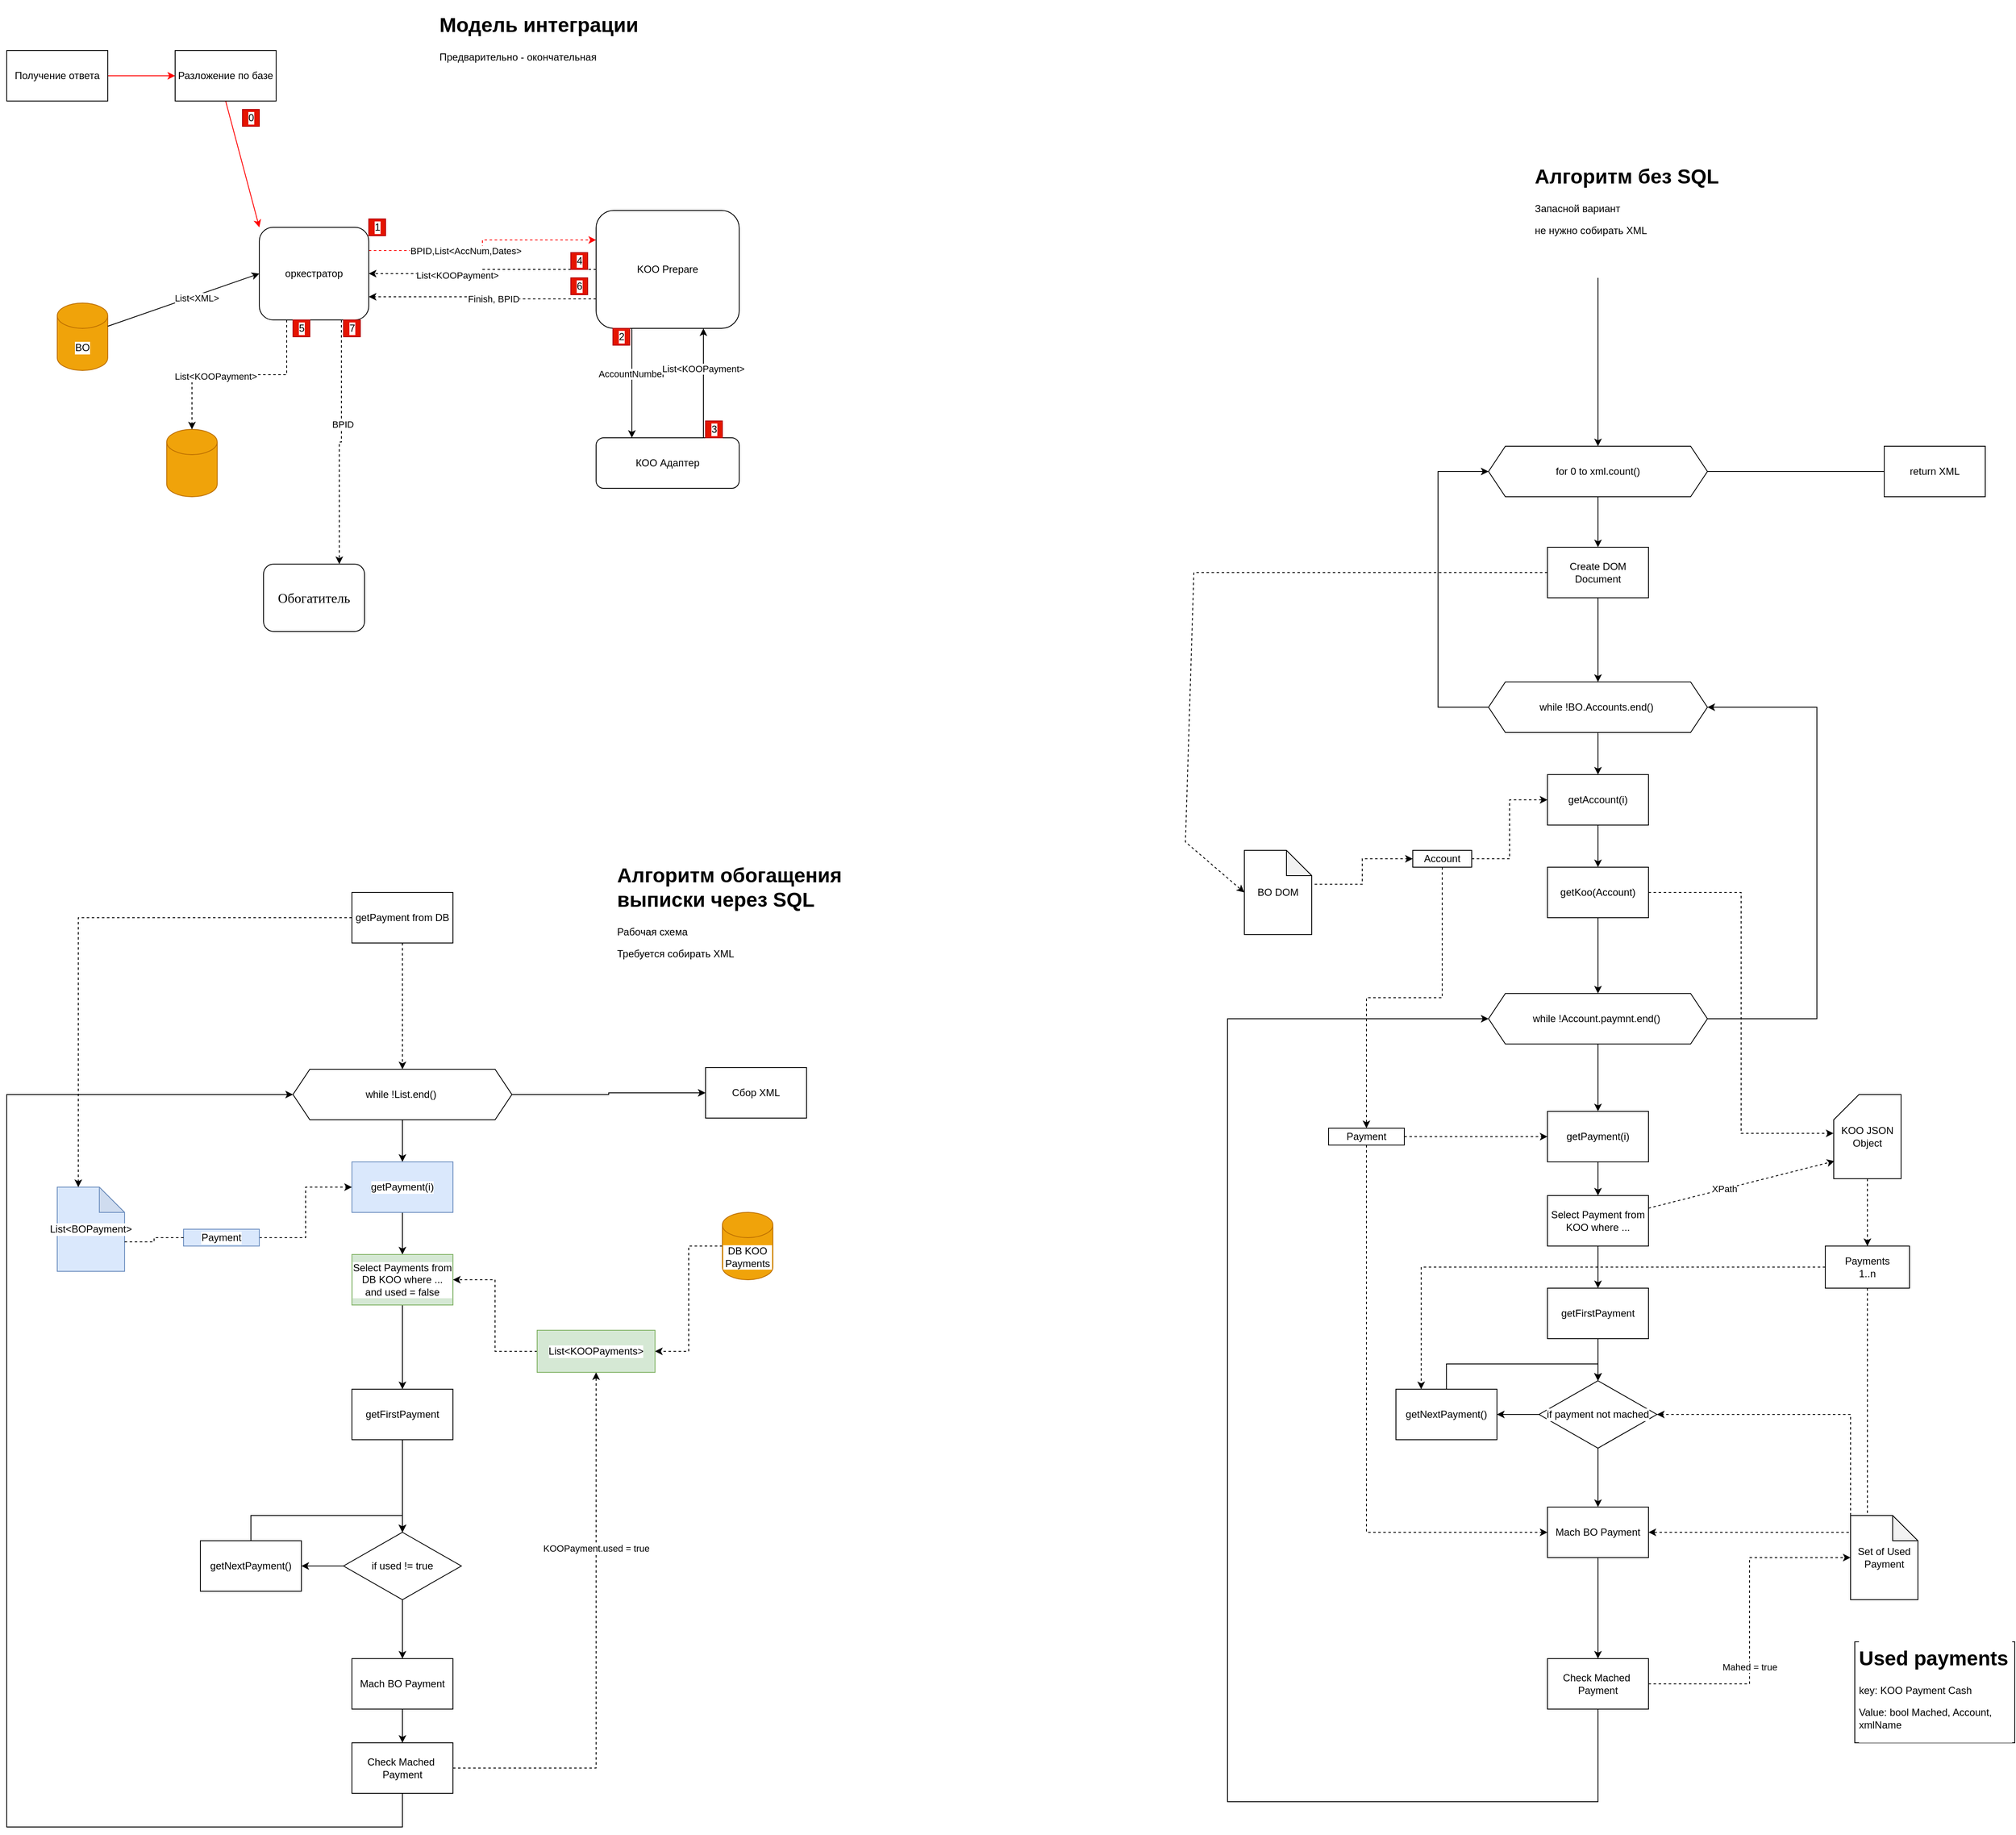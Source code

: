 <mxfile version="15.6.5" type="github">
  <diagram name="Page-1" id="2a216829-ef6e-dabb-86c1-c78162f3ba2b">
    <mxGraphModel dx="3910" dy="2270" grid="1" gridSize="10" guides="1" tooltips="1" connect="1" arrows="1" fold="1" page="1" pageScale="1" pageWidth="2500" pageHeight="2500" background="none" math="0" shadow="0">
      <root>
        <mxCell id="0" />
        <mxCell id="1" parent="0" />
        <mxCell id="DUJSbAO_SeQVWcdD6BOS-155" style="edgeStyle=orthogonalEdgeStyle;rounded=0;orthogonalLoop=1;jettySize=auto;html=1;exitX=1;exitY=0.25;exitDx=0;exitDy=0;entryX=0;entryY=0.25;entryDx=0;entryDy=0;dashed=1;labelBackgroundColor=default;fontColor=default;strokeColor=#FF0000;fillColor=#f8cecc;" edge="1" parent="1" source="DUJSbAO_SeQVWcdD6BOS-2" target="DUJSbAO_SeQVWcdD6BOS-3">
          <mxGeometry relative="1" as="geometry" />
        </mxCell>
        <mxCell id="DUJSbAO_SeQVWcdD6BOS-156" value="BPID,List&amp;lt;AccNum,Dates&amp;gt;" style="edgeLabel;html=1;align=center;verticalAlign=middle;resizable=0;points=[];fontColor=default;labelBackgroundColor=default;" vertex="1" connectable="0" parent="DUJSbAO_SeQVWcdD6BOS-155">
          <mxGeometry x="-0.188" relative="1" as="geometry">
            <mxPoint as="offset" />
          </mxGeometry>
        </mxCell>
        <mxCell id="DUJSbAO_SeQVWcdD6BOS-170" style="edgeStyle=orthogonalEdgeStyle;rounded=0;orthogonalLoop=1;jettySize=auto;html=1;exitX=0.75;exitY=1;exitDx=0;exitDy=0;entryX=0.75;entryY=0;entryDx=0;entryDy=0;dashed=1;labelBackgroundColor=default;fontColor=default;strokeColor=default;fillColor=default;" edge="1" parent="1" source="DUJSbAO_SeQVWcdD6BOS-2" target="DUJSbAO_SeQVWcdD6BOS-76">
          <mxGeometry relative="1" as="geometry" />
        </mxCell>
        <mxCell id="DUJSbAO_SeQVWcdD6BOS-173" value="BPID" style="edgeLabel;html=1;align=center;verticalAlign=middle;resizable=0;points=[];fontColor=default;labelBackgroundColor=default;" vertex="1" connectable="0" parent="DUJSbAO_SeQVWcdD6BOS-170">
          <mxGeometry x="-0.154" y="1" relative="1" as="geometry">
            <mxPoint as="offset" />
          </mxGeometry>
        </mxCell>
        <mxCell id="DUJSbAO_SeQVWcdD6BOS-2" value="оркестратор" style="rounded=1;whiteSpace=wrap;html=1;fillColor=default;strokeColor=default;fontColor=default;labelBackgroundColor=default;" vertex="1" parent="1">
          <mxGeometry x="370" y="380" width="130" height="110" as="geometry" />
        </mxCell>
        <mxCell id="DUJSbAO_SeQVWcdD6BOS-158" style="edgeStyle=orthogonalEdgeStyle;rounded=0;orthogonalLoop=1;jettySize=auto;html=1;exitX=0;exitY=0.5;exitDx=0;exitDy=0;entryX=1;entryY=0.5;entryDx=0;entryDy=0;dashed=1;labelBackgroundColor=default;fontColor=default;strokeColor=default;fillColor=default;" edge="1" parent="1" source="DUJSbAO_SeQVWcdD6BOS-3" target="DUJSbAO_SeQVWcdD6BOS-2">
          <mxGeometry relative="1" as="geometry" />
        </mxCell>
        <mxCell id="DUJSbAO_SeQVWcdD6BOS-159" value="List&amp;lt;KOOPayment&amp;gt;" style="edgeLabel;html=1;align=center;verticalAlign=middle;resizable=0;points=[];fontColor=default;labelBackgroundColor=default;" vertex="1" connectable="0" parent="DUJSbAO_SeQVWcdD6BOS-158">
          <mxGeometry x="0.236" y="2" relative="1" as="geometry">
            <mxPoint as="offset" />
          </mxGeometry>
        </mxCell>
        <mxCell id="DUJSbAO_SeQVWcdD6BOS-167" style="edgeStyle=orthogonalEdgeStyle;rounded=0;orthogonalLoop=1;jettySize=auto;html=1;exitX=0;exitY=0.75;exitDx=0;exitDy=0;entryX=1;entryY=0.75;entryDx=0;entryDy=0;dashed=1;labelBackgroundColor=default;fontColor=default;strokeColor=default;fillColor=default;" edge="1" parent="1" source="DUJSbAO_SeQVWcdD6BOS-3" target="DUJSbAO_SeQVWcdD6BOS-2">
          <mxGeometry relative="1" as="geometry" />
        </mxCell>
        <mxCell id="DUJSbAO_SeQVWcdD6BOS-168" value="Finish, BPID" style="edgeLabel;html=1;align=center;verticalAlign=middle;resizable=0;points=[];fontColor=default;labelBackgroundColor=default;" vertex="1" connectable="0" parent="DUJSbAO_SeQVWcdD6BOS-167">
          <mxGeometry x="-0.105" relative="1" as="geometry">
            <mxPoint as="offset" />
          </mxGeometry>
        </mxCell>
        <mxCell id="DUJSbAO_SeQVWcdD6BOS-3" value="KOO Prepare" style="rounded=1;whiteSpace=wrap;html=1;fillColor=default;strokeColor=default;fontColor=default;labelBackgroundColor=default;" vertex="1" parent="1">
          <mxGeometry x="770" y="360" width="170" height="140" as="geometry" />
        </mxCell>
        <mxCell id="DUJSbAO_SeQVWcdD6BOS-4" value="КОО Адаптер" style="rounded=1;whiteSpace=wrap;html=1;fillColor=default;strokeColor=default;fontColor=default;labelBackgroundColor=default;" vertex="1" parent="1">
          <mxGeometry x="770" y="630" width="170" height="60" as="geometry" />
        </mxCell>
        <mxCell id="DUJSbAO_SeQVWcdD6BOS-7" value="" style="endArrow=classic;html=1;rounded=0;labelBackgroundColor=default;fontColor=default;strokeColor=default;entryX=0.25;entryY=0;entryDx=0;entryDy=0;exitX=0.25;exitY=1;exitDx=0;exitDy=0;" edge="1" parent="1" source="DUJSbAO_SeQVWcdD6BOS-3" target="DUJSbAO_SeQVWcdD6BOS-4">
          <mxGeometry width="50" height="50" relative="1" as="geometry">
            <mxPoint x="700" y="560" as="sourcePoint" />
            <mxPoint x="750" y="510" as="targetPoint" />
          </mxGeometry>
        </mxCell>
        <mxCell id="DUJSbAO_SeQVWcdD6BOS-8" value="AccountNumber" style="edgeLabel;html=1;align=center;verticalAlign=middle;resizable=0;points=[];fontColor=default;labelBackgroundColor=default;" vertex="1" connectable="0" parent="DUJSbAO_SeQVWcdD6BOS-7">
          <mxGeometry x="-0.169" y="-1" relative="1" as="geometry">
            <mxPoint as="offset" />
          </mxGeometry>
        </mxCell>
        <mxCell id="DUJSbAO_SeQVWcdD6BOS-10" value="" style="endArrow=classic;html=1;rounded=0;labelBackgroundColor=default;fontColor=default;strokeColor=default;entryX=0.75;entryY=1;entryDx=0;entryDy=0;exitX=0.75;exitY=0;exitDx=0;exitDy=0;" edge="1" parent="1" source="DUJSbAO_SeQVWcdD6BOS-4" target="DUJSbAO_SeQVWcdD6BOS-3">
          <mxGeometry width="50" height="50" relative="1" as="geometry">
            <mxPoint x="820" y="610" as="sourcePoint" />
            <mxPoint x="870" y="560" as="targetPoint" />
          </mxGeometry>
        </mxCell>
        <mxCell id="DUJSbAO_SeQVWcdD6BOS-11" value="List&amp;lt;KOOPayment&amp;gt;" style="edgeLabel;html=1;align=center;verticalAlign=middle;resizable=0;points=[];fontColor=default;labelBackgroundColor=default;" vertex="1" connectable="0" parent="DUJSbAO_SeQVWcdD6BOS-10">
          <mxGeometry x="0.262" y="2" relative="1" as="geometry">
            <mxPoint x="1" as="offset" />
          </mxGeometry>
        </mxCell>
        <mxCell id="DUJSbAO_SeQVWcdD6BOS-41" value="BO" style="shape=cylinder3;whiteSpace=wrap;html=1;boundedLbl=1;backgroundOutline=1;size=15;fontColor=#000000;strokeColor=#BD7000;fillColor=#f0a30a;labelBackgroundColor=default;" vertex="1" parent="1">
          <mxGeometry x="130" y="470" width="60" height="80" as="geometry" />
        </mxCell>
        <mxCell id="DUJSbAO_SeQVWcdD6BOS-42" value="" style="endArrow=classic;html=1;rounded=0;labelBackgroundColor=default;fontColor=default;strokeColor=default;exitX=1;exitY=0;exitDx=0;exitDy=27.5;exitPerimeter=0;entryX=0;entryY=0.5;entryDx=0;entryDy=0;" edge="1" parent="1" source="DUJSbAO_SeQVWcdD6BOS-41" target="DUJSbAO_SeQVWcdD6BOS-2">
          <mxGeometry width="50" height="50" relative="1" as="geometry">
            <mxPoint x="350" y="570" as="sourcePoint" />
            <mxPoint x="400" y="520" as="targetPoint" />
          </mxGeometry>
        </mxCell>
        <mxCell id="DUJSbAO_SeQVWcdD6BOS-43" value="List&amp;lt;XML&amp;gt;&amp;nbsp;" style="edgeLabel;html=1;align=center;verticalAlign=middle;resizable=0;points=[];fontColor=default;labelBackgroundColor=default;" vertex="1" connectable="0" parent="DUJSbAO_SeQVWcdD6BOS-42">
          <mxGeometry x="0.158" y="-3" relative="1" as="geometry">
            <mxPoint x="1" as="offset" />
          </mxGeometry>
        </mxCell>
        <mxCell id="DUJSbAO_SeQVWcdD6BOS-76" value="&lt;p class=&quot;MsoNormal&quot;&gt;&lt;span style=&quot;font-size: 12.0pt ; line-height: 107% ; font-family: &amp;quot;times new roman&amp;quot; , serif&quot;&gt;Обогатитель&lt;/span&gt;&lt;/p&gt;" style="rounded=1;whiteSpace=wrap;html=1;fillColor=default;strokeColor=default;fontColor=default;labelBackgroundColor=default;" vertex="1" parent="1">
          <mxGeometry x="375" y="780" width="120" height="80" as="geometry" />
        </mxCell>
        <mxCell id="DUJSbAO_SeQVWcdD6BOS-90" style="edgeStyle=orthogonalEdgeStyle;rounded=0;orthogonalLoop=1;jettySize=auto;html=1;exitX=0.5;exitY=1;exitDx=0;exitDy=0;entryX=0.5;entryY=0;entryDx=0;entryDy=0;labelBackgroundColor=default;fontColor=default;strokeColor=default;fillColor=default;" edge="1" parent="1" source="DUJSbAO_SeQVWcdD6BOS-78">
          <mxGeometry relative="1" as="geometry">
            <mxPoint x="540" y="1490" as="targetPoint" />
          </mxGeometry>
        </mxCell>
        <mxCell id="DUJSbAO_SeQVWcdD6BOS-263" style="edgeStyle=orthogonalEdgeStyle;rounded=0;orthogonalLoop=1;jettySize=auto;html=1;exitX=1;exitY=0.5;exitDx=0;exitDy=0;labelBackgroundColor=default;fontColor=default;strokeColor=default;fillColor=default;" edge="1" parent="1" source="DUJSbAO_SeQVWcdD6BOS-78" target="DUJSbAO_SeQVWcdD6BOS-264">
          <mxGeometry relative="1" as="geometry">
            <mxPoint x="1250" y="1409.571" as="targetPoint" />
          </mxGeometry>
        </mxCell>
        <mxCell id="DUJSbAO_SeQVWcdD6BOS-78" value="while !List.end()&amp;nbsp;" style="shape=hexagon;perimeter=hexagonPerimeter2;whiteSpace=wrap;html=1;fixedSize=1;labelBackgroundColor=default;fontColor=default;strokeColor=default;fillColor=default;" vertex="1" parent="1">
          <mxGeometry x="410.0" y="1380" width="260" height="60" as="geometry" />
        </mxCell>
        <mxCell id="DUJSbAO_SeQVWcdD6BOS-98" style="edgeStyle=orthogonalEdgeStyle;rounded=0;orthogonalLoop=1;jettySize=auto;html=1;exitX=0.5;exitY=1;exitDx=0;exitDy=0;entryX=0.5;entryY=0;entryDx=0;entryDy=0;labelBackgroundColor=default;fontColor=default;strokeColor=default;fillColor=default;" edge="1" parent="1" source="DUJSbAO_SeQVWcdD6BOS-79" target="DUJSbAO_SeQVWcdD6BOS-93">
          <mxGeometry relative="1" as="geometry" />
        </mxCell>
        <mxCell id="DUJSbAO_SeQVWcdD6BOS-79" value="getPayment(i)" style="rounded=0;whiteSpace=wrap;html=1;labelBackgroundColor=default;strokeColor=#6c8ebf;fillColor=#dae8fc;fontColor=default;" vertex="1" parent="1">
          <mxGeometry x="480.0" y="1490" width="120" height="60" as="geometry" />
        </mxCell>
        <mxCell id="DUJSbAO_SeQVWcdD6BOS-81" value="List&amp;lt;BOPayment&amp;gt;" style="shape=note;whiteSpace=wrap;html=1;backgroundOutline=1;darkOpacity=0.05;labelBackgroundColor=default;strokeColor=#6c8ebf;fillColor=#dae8fc;fontColor=default;" vertex="1" parent="1">
          <mxGeometry x="130.0" y="1520" width="80" height="100" as="geometry" />
        </mxCell>
        <mxCell id="DUJSbAO_SeQVWcdD6BOS-101" style="edgeStyle=orthogonalEdgeStyle;rounded=0;orthogonalLoop=1;jettySize=auto;html=1;exitX=0.5;exitY=1;exitDx=0;exitDy=0;labelBackgroundColor=default;fontColor=default;strokeColor=default;fillColor=default;entryX=0.5;entryY=0;entryDx=0;entryDy=0;" edge="1" parent="1" source="DUJSbAO_SeQVWcdD6BOS-93" target="DUJSbAO_SeQVWcdD6BOS-116">
          <mxGeometry relative="1" as="geometry">
            <mxPoint x="540.0" y="1750" as="targetPoint" />
          </mxGeometry>
        </mxCell>
        <mxCell id="DUJSbAO_SeQVWcdD6BOS-93" value="Select Payments from DB KOO where ... and used = false" style="rounded=0;whiteSpace=wrap;html=1;labelBackgroundColor=default;strokeColor=#82b366;fillColor=#d5e8d4;fontColor=default;" vertex="1" parent="1">
          <mxGeometry x="480.0" y="1600" width="120" height="60" as="geometry" />
        </mxCell>
        <mxCell id="DUJSbAO_SeQVWcdD6BOS-96" style="edgeStyle=orthogonalEdgeStyle;rounded=0;orthogonalLoop=1;jettySize=auto;html=1;exitX=1;exitY=0.5;exitDx=0;exitDy=0;entryX=0;entryY=0.5;entryDx=0;entryDy=0;labelBackgroundColor=default;fontColor=default;strokeColor=default;fillColor=default;dashed=1;startArrow=none;" edge="1" parent="1" source="DUJSbAO_SeQVWcdD6BOS-105" target="DUJSbAO_SeQVWcdD6BOS-79">
          <mxGeometry relative="1" as="geometry">
            <mxPoint x="390.0" y="1590" as="sourcePoint" />
          </mxGeometry>
        </mxCell>
        <mxCell id="DUJSbAO_SeQVWcdD6BOS-120" value="" style="edgeStyle=orthogonalEdgeStyle;rounded=0;orthogonalLoop=1;jettySize=auto;html=1;labelBackgroundColor=default;fontColor=default;strokeColor=default;fillColor=default;" edge="1" parent="1" source="DUJSbAO_SeQVWcdD6BOS-116" target="DUJSbAO_SeQVWcdD6BOS-133">
          <mxGeometry relative="1" as="geometry" />
        </mxCell>
        <mxCell id="DUJSbAO_SeQVWcdD6BOS-154" value="" style="edgeStyle=orthogonalEdgeStyle;rounded=0;orthogonalLoop=1;jettySize=auto;html=1;dashed=1;labelBackgroundColor=default;fontColor=default;strokeColor=default;fillColor=default;" edge="1" parent="1" source="DUJSbAO_SeQVWcdD6BOS-116" target="DUJSbAO_SeQVWcdD6BOS-133">
          <mxGeometry relative="1" as="geometry" />
        </mxCell>
        <mxCell id="DUJSbAO_SeQVWcdD6BOS-116" value="getFirstPayment" style="whiteSpace=wrap;html=1;rounded=0;labelBackgroundColor=default;fillColor=default;strokeColor=default;fontColor=default;" vertex="1" parent="1">
          <mxGeometry x="480.0" y="1760" width="120" height="60" as="geometry" />
        </mxCell>
        <mxCell id="DUJSbAO_SeQVWcdD6BOS-123" value="" style="edgeStyle=orthogonalEdgeStyle;rounded=0;orthogonalLoop=1;jettySize=auto;html=1;labelBackgroundColor=default;fontColor=default;strokeColor=default;fillColor=default;" edge="1" parent="1" source="DUJSbAO_SeQVWcdD6BOS-119" target="DUJSbAO_SeQVWcdD6BOS-122">
          <mxGeometry relative="1" as="geometry" />
        </mxCell>
        <mxCell id="DUJSbAO_SeQVWcdD6BOS-119" value="Mach BO Payment" style="whiteSpace=wrap;html=1;rounded=0;labelBackgroundColor=default;fillColor=default;strokeColor=default;fontColor=default;" vertex="1" parent="1">
          <mxGeometry x="480.0" y="2080" width="120" height="60" as="geometry" />
        </mxCell>
        <mxCell id="DUJSbAO_SeQVWcdD6BOS-132" style="edgeStyle=orthogonalEdgeStyle;rounded=0;orthogonalLoop=1;jettySize=auto;html=1;exitX=0.5;exitY=1;exitDx=0;exitDy=0;entryX=0;entryY=0.5;entryDx=0;entryDy=0;labelBackgroundColor=default;fontColor=default;strokeColor=default;fillColor=default;startArrow=none;" edge="1" parent="1" source="DUJSbAO_SeQVWcdD6BOS-122" target="DUJSbAO_SeQVWcdD6BOS-78">
          <mxGeometry relative="1" as="geometry">
            <mxPoint x="540.0" y="2340.0" as="sourcePoint" />
            <mxPoint x="540.0" y="2270" as="targetPoint" />
            <Array as="points">
              <mxPoint x="540" y="2280" />
              <mxPoint x="70" y="2280" />
              <mxPoint x="70" y="1410" />
            </Array>
          </mxGeometry>
        </mxCell>
        <mxCell id="DUJSbAO_SeQVWcdD6BOS-252" style="edgeStyle=orthogonalEdgeStyle;rounded=0;orthogonalLoop=1;jettySize=auto;html=1;exitX=1;exitY=0.5;exitDx=0;exitDy=0;entryX=0.5;entryY=1;entryDx=0;entryDy=0;dashed=1;labelBackgroundColor=default;fontColor=default;strokeColor=default;fillColor=default;" edge="1" parent="1" source="DUJSbAO_SeQVWcdD6BOS-122" target="DUJSbAO_SeQVWcdD6BOS-112">
          <mxGeometry relative="1" as="geometry" />
        </mxCell>
        <mxCell id="DUJSbAO_SeQVWcdD6BOS-253" value="KOOPayment.used = true" style="edgeLabel;html=1;align=center;verticalAlign=middle;resizable=0;points=[];fontColor=default;labelBackgroundColor=default;" vertex="1" connectable="0" parent="DUJSbAO_SeQVWcdD6BOS-252">
          <mxGeometry x="0.348" relative="1" as="geometry">
            <mxPoint as="offset" />
          </mxGeometry>
        </mxCell>
        <mxCell id="DUJSbAO_SeQVWcdD6BOS-122" value="Check Mached&amp;nbsp; Payment" style="whiteSpace=wrap;html=1;rounded=0;labelBackgroundColor=default;fillColor=default;strokeColor=default;fontColor=default;" vertex="1" parent="1">
          <mxGeometry x="480.0" y="2180" width="120" height="60" as="geometry" />
        </mxCell>
        <mxCell id="DUJSbAO_SeQVWcdD6BOS-135" style="edgeStyle=orthogonalEdgeStyle;rounded=0;orthogonalLoop=1;jettySize=auto;html=1;exitX=0.5;exitY=1;exitDx=0;exitDy=0;entryX=0.5;entryY=0;entryDx=0;entryDy=0;labelBackgroundColor=default;fontColor=default;strokeColor=default;fillColor=default;" edge="1" parent="1" source="DUJSbAO_SeQVWcdD6BOS-133" target="DUJSbAO_SeQVWcdD6BOS-119">
          <mxGeometry relative="1" as="geometry" />
        </mxCell>
        <mxCell id="DUJSbAO_SeQVWcdD6BOS-138" style="edgeStyle=orthogonalEdgeStyle;rounded=0;orthogonalLoop=1;jettySize=auto;html=1;exitX=0;exitY=0.5;exitDx=0;exitDy=0;entryX=1;entryY=0.5;entryDx=0;entryDy=0;labelBackgroundColor=default;fontColor=default;strokeColor=default;fillColor=default;" edge="1" parent="1" source="DUJSbAO_SeQVWcdD6BOS-133" target="DUJSbAO_SeQVWcdD6BOS-137">
          <mxGeometry relative="1" as="geometry" />
        </mxCell>
        <mxCell id="DUJSbAO_SeQVWcdD6BOS-133" value="if used != true" style="rhombus;whiteSpace=wrap;html=1;labelBackgroundColor=default;fontColor=default;strokeColor=default;fillColor=default;" vertex="1" parent="1">
          <mxGeometry x="470.0" y="1930" width="140" height="80" as="geometry" />
        </mxCell>
        <mxCell id="DUJSbAO_SeQVWcdD6BOS-139" style="edgeStyle=orthogonalEdgeStyle;rounded=0;orthogonalLoop=1;jettySize=auto;html=1;exitX=0.5;exitY=0;exitDx=0;exitDy=0;entryX=0.5;entryY=0;entryDx=0;entryDy=0;labelBackgroundColor=default;fontColor=default;strokeColor=default;fillColor=default;" edge="1" parent="1" source="DUJSbAO_SeQVWcdD6BOS-137" target="DUJSbAO_SeQVWcdD6BOS-133">
          <mxGeometry relative="1" as="geometry" />
        </mxCell>
        <mxCell id="DUJSbAO_SeQVWcdD6BOS-137" value="getNextPayment()" style="rounded=0;whiteSpace=wrap;html=1;labelBackgroundColor=default;fontColor=default;strokeColor=default;fillColor=default;" vertex="1" parent="1">
          <mxGeometry x="300.0" y="1940" width="120" height="60" as="geometry" />
        </mxCell>
        <mxCell id="DUJSbAO_SeQVWcdD6BOS-157" value="" style="shape=cylinder3;whiteSpace=wrap;html=1;boundedLbl=1;backgroundOutline=1;size=15;labelBackgroundColor=default;fontColor=#000000;strokeColor=#BD7000;fillColor=#f0a30a;" vertex="1" parent="1">
          <mxGeometry x="260" y="620" width="60" height="80" as="geometry" />
        </mxCell>
        <mxCell id="DUJSbAO_SeQVWcdD6BOS-160" value="1" style="text;html=1;align=center;verticalAlign=middle;resizable=0;points=[];autosize=1;strokeColor=#B20000;fillColor=#e51400;fontColor=default;labelBackgroundColor=default;" vertex="1" parent="1">
          <mxGeometry x="500" y="370" width="20" height="20" as="geometry" />
        </mxCell>
        <mxCell id="DUJSbAO_SeQVWcdD6BOS-161" value="2" style="text;html=1;align=center;verticalAlign=middle;resizable=0;points=[];autosize=1;strokeColor=#B20000;fillColor=#e51400;fontColor=default;labelBackgroundColor=default;" vertex="1" parent="1">
          <mxGeometry x="790" y="500" width="20" height="20" as="geometry" />
        </mxCell>
        <mxCell id="DUJSbAO_SeQVWcdD6BOS-162" value="3" style="text;html=1;align=center;verticalAlign=middle;resizable=0;points=[];autosize=1;strokeColor=#B20000;fillColor=#e51400;fontColor=default;labelBackgroundColor=default;" vertex="1" parent="1">
          <mxGeometry x="900" y="610" width="20" height="20" as="geometry" />
        </mxCell>
        <mxCell id="DUJSbAO_SeQVWcdD6BOS-163" value="4" style="text;html=1;align=center;verticalAlign=middle;resizable=0;points=[];autosize=1;strokeColor=#B20000;fillColor=#e51400;fontColor=default;labelBackgroundColor=default;" vertex="1" parent="1">
          <mxGeometry x="740" y="410" width="20" height="20" as="geometry" />
        </mxCell>
        <mxCell id="DUJSbAO_SeQVWcdD6BOS-164" style="edgeStyle=orthogonalEdgeStyle;rounded=0;orthogonalLoop=1;jettySize=auto;html=1;exitX=0.25;exitY=1;exitDx=0;exitDy=0;entryX=0.5;entryY=0;entryDx=0;entryDy=0;dashed=1;labelBackgroundColor=default;fontColor=default;strokeColor=default;fillColor=default;entryPerimeter=0;" edge="1" parent="1" source="DUJSbAO_SeQVWcdD6BOS-2" target="DUJSbAO_SeQVWcdD6BOS-157">
          <mxGeometry relative="1" as="geometry">
            <mxPoint x="780" y="440" as="sourcePoint" />
            <mxPoint x="510" y="435" as="targetPoint" />
          </mxGeometry>
        </mxCell>
        <mxCell id="DUJSbAO_SeQVWcdD6BOS-165" value="List&amp;lt;KOOPayment&amp;gt;" style="edgeLabel;html=1;align=center;verticalAlign=middle;resizable=0;points=[];fontColor=default;labelBackgroundColor=default;" vertex="1" connectable="0" parent="DUJSbAO_SeQVWcdD6BOS-164">
          <mxGeometry x="0.236" y="2" relative="1" as="geometry">
            <mxPoint as="offset" />
          </mxGeometry>
        </mxCell>
        <mxCell id="DUJSbAO_SeQVWcdD6BOS-166" value="5" style="text;html=1;align=center;verticalAlign=middle;resizable=0;points=[];autosize=1;strokeColor=#B20000;fillColor=#e51400;fontColor=default;labelBackgroundColor=default;" vertex="1" parent="1">
          <mxGeometry x="410" y="490" width="20" height="20" as="geometry" />
        </mxCell>
        <mxCell id="DUJSbAO_SeQVWcdD6BOS-169" value="6" style="text;html=1;align=center;verticalAlign=middle;resizable=0;points=[];autosize=1;strokeColor=#B20000;fillColor=#e51400;fontColor=default;labelBackgroundColor=default;" vertex="1" parent="1">
          <mxGeometry x="740" y="440" width="20" height="20" as="geometry" />
        </mxCell>
        <mxCell id="DUJSbAO_SeQVWcdD6BOS-172" value="7" style="text;html=1;align=center;verticalAlign=middle;resizable=0;points=[];autosize=1;strokeColor=#B20000;fillColor=#e51400;fontColor=default;labelBackgroundColor=default;" vertex="1" parent="1">
          <mxGeometry x="470" y="490" width="20" height="20" as="geometry" />
        </mxCell>
        <mxCell id="DUJSbAO_SeQVWcdD6BOS-175" style="edgeStyle=orthogonalEdgeStyle;rounded=0;orthogonalLoop=1;jettySize=auto;html=1;exitX=0.5;exitY=1;exitDx=0;exitDy=0;entryX=0.5;entryY=0;entryDx=0;entryDy=0;labelBackgroundColor=default;fontColor=default;strokeColor=default;fillColor=default;" edge="1" parent="1" source="DUJSbAO_SeQVWcdD6BOS-177">
          <mxGeometry relative="1" as="geometry">
            <mxPoint x="1960.0" y="1030" as="targetPoint" />
          </mxGeometry>
        </mxCell>
        <mxCell id="DUJSbAO_SeQVWcdD6BOS-176" style="edgeStyle=orthogonalEdgeStyle;rounded=0;orthogonalLoop=1;jettySize=auto;html=1;exitX=0;exitY=0.5;exitDx=0;exitDy=0;entryX=0;entryY=0.5;entryDx=0;entryDy=0;labelBackgroundColor=default;fontColor=default;strokeColor=default;fillColor=default;" edge="1" parent="1" source="DUJSbAO_SeQVWcdD6BOS-177" target="DUJSbAO_SeQVWcdD6BOS-184">
          <mxGeometry relative="1" as="geometry">
            <Array as="points">
              <mxPoint x="1770" y="950" />
              <mxPoint x="1770" y="670" />
            </Array>
          </mxGeometry>
        </mxCell>
        <mxCell id="DUJSbAO_SeQVWcdD6BOS-177" value="while !BO.Accounts.end()&amp;nbsp;" style="shape=hexagon;perimeter=hexagonPerimeter2;whiteSpace=wrap;html=1;fixedSize=1;labelBackgroundColor=default;fontColor=default;strokeColor=default;fillColor=default;" vertex="1" parent="1">
          <mxGeometry x="1830" y="920" width="260" height="60" as="geometry" />
        </mxCell>
        <mxCell id="DUJSbAO_SeQVWcdD6BOS-178" style="edgeStyle=orthogonalEdgeStyle;rounded=0;orthogonalLoop=1;jettySize=auto;html=1;exitX=0.5;exitY=1;exitDx=0;exitDy=0;entryX=0.5;entryY=0;entryDx=0;entryDy=0;labelBackgroundColor=default;fontColor=default;strokeColor=default;fillColor=default;" edge="1" parent="1" source="DUJSbAO_SeQVWcdD6BOS-179" target="DUJSbAO_SeQVWcdD6BOS-194">
          <mxGeometry relative="1" as="geometry" />
        </mxCell>
        <mxCell id="DUJSbAO_SeQVWcdD6BOS-179" value="getAccount(i)" style="rounded=0;whiteSpace=wrap;html=1;labelBackgroundColor=default;strokeColor=default;fillColor=default;fontColor=default;" vertex="1" parent="1">
          <mxGeometry x="1900" y="1030" width="120" height="60" as="geometry" />
        </mxCell>
        <mxCell id="DUJSbAO_SeQVWcdD6BOS-180" style="edgeStyle=orthogonalEdgeStyle;rounded=0;orthogonalLoop=1;jettySize=auto;html=1;exitX=0.968;exitY=0.402;exitDx=0;exitDy=0;exitPerimeter=0;labelBackgroundColor=default;fontColor=default;strokeColor=default;fillColor=default;entryX=0;entryY=0.5;entryDx=0;entryDy=0;dashed=1;" edge="1" parent="1" source="DUJSbAO_SeQVWcdD6BOS-181" target="DUJSbAO_SeQVWcdD6BOS-197">
          <mxGeometry relative="1" as="geometry">
            <mxPoint x="1750" y="1150" as="targetPoint" />
          </mxGeometry>
        </mxCell>
        <mxCell id="DUJSbAO_SeQVWcdD6BOS-181" value="BO DOM" style="shape=note;whiteSpace=wrap;html=1;backgroundOutline=1;darkOpacity=0.05;labelBackgroundColor=default;strokeColor=default;fillColor=default;fontColor=default;" vertex="1" parent="1">
          <mxGeometry x="1540" y="1120" width="80" height="100" as="geometry" />
        </mxCell>
        <mxCell id="DUJSbAO_SeQVWcdD6BOS-182" style="edgeStyle=orthogonalEdgeStyle;rounded=0;orthogonalLoop=1;jettySize=auto;html=1;exitX=0.5;exitY=1;exitDx=0;exitDy=0;entryX=0.5;entryY=0;entryDx=0;entryDy=0;labelBackgroundColor=default;fontColor=default;strokeColor=default;fillColor=default;" edge="1" parent="1" source="DUJSbAO_SeQVWcdD6BOS-184" target="DUJSbAO_SeQVWcdD6BOS-186">
          <mxGeometry relative="1" as="geometry" />
        </mxCell>
        <mxCell id="DUJSbAO_SeQVWcdD6BOS-184" value="for 0 to xml.count()" style="shape=hexagon;perimeter=hexagonPerimeter2;whiteSpace=wrap;html=1;fixedSize=1;labelBackgroundColor=default;fontColor=default;strokeColor=default;fillColor=default;" vertex="1" parent="1">
          <mxGeometry x="1830" y="640" width="260" height="60" as="geometry" />
        </mxCell>
        <mxCell id="DUJSbAO_SeQVWcdD6BOS-185" style="edgeStyle=orthogonalEdgeStyle;rounded=0;orthogonalLoop=1;jettySize=auto;html=1;exitX=0.5;exitY=1;exitDx=0;exitDy=0;labelBackgroundColor=default;fontColor=default;strokeColor=default;fillColor=default;" edge="1" parent="1" source="DUJSbAO_SeQVWcdD6BOS-186" target="DUJSbAO_SeQVWcdD6BOS-177">
          <mxGeometry relative="1" as="geometry" />
        </mxCell>
        <mxCell id="DUJSbAO_SeQVWcdD6BOS-186" value="Create DOM Document" style="rounded=0;whiteSpace=wrap;html=1;labelBackgroundColor=default;strokeColor=default;fillColor=default;fontColor=default;" vertex="1" parent="1">
          <mxGeometry x="1900" y="760" width="120" height="60" as="geometry" />
        </mxCell>
        <mxCell id="DUJSbAO_SeQVWcdD6BOS-187" value="" style="endArrow=classic;html=1;rounded=0;labelBackgroundColor=default;fontColor=default;strokeColor=default;fillColor=default;exitX=0;exitY=0.5;exitDx=0;exitDy=0;entryX=0;entryY=0.5;entryDx=0;entryDy=0;entryPerimeter=0;dashed=1;" edge="1" parent="1" source="DUJSbAO_SeQVWcdD6BOS-186" target="DUJSbAO_SeQVWcdD6BOS-181">
          <mxGeometry width="50" height="50" relative="1" as="geometry">
            <mxPoint x="1740" y="1040" as="sourcePoint" />
            <mxPoint x="1790" y="990" as="targetPoint" />
            <Array as="points">
              <mxPoint x="1480" y="790" />
              <mxPoint x="1470" y="1110" />
            </Array>
          </mxGeometry>
        </mxCell>
        <mxCell id="DUJSbAO_SeQVWcdD6BOS-188" value="" style="edgeStyle=orthogonalEdgeStyle;rounded=0;orthogonalLoop=1;jettySize=auto;html=1;labelBackgroundColor=default;fontColor=default;strokeColor=default;fillColor=default;" edge="1" parent="1" source="DUJSbAO_SeQVWcdD6BOS-190" target="DUJSbAO_SeQVWcdD6BOS-199">
          <mxGeometry relative="1" as="geometry" />
        </mxCell>
        <mxCell id="DUJSbAO_SeQVWcdD6BOS-189" style="edgeStyle=orthogonalEdgeStyle;rounded=0;orthogonalLoop=1;jettySize=auto;html=1;exitX=1;exitY=0.5;exitDx=0;exitDy=0;labelBackgroundColor=default;fontColor=default;strokeColor=default;fillColor=default;entryX=1;entryY=0.5;entryDx=0;entryDy=0;" edge="1" parent="1" source="DUJSbAO_SeQVWcdD6BOS-190" target="DUJSbAO_SeQVWcdD6BOS-177">
          <mxGeometry relative="1" as="geometry">
            <mxPoint x="2100" y="950" as="targetPoint" />
            <Array as="points">
              <mxPoint x="2220" y="1320" />
              <mxPoint x="2220" y="950" />
            </Array>
          </mxGeometry>
        </mxCell>
        <mxCell id="DUJSbAO_SeQVWcdD6BOS-190" value="while !Account.paymnt.end()&amp;nbsp;" style="shape=hexagon;perimeter=hexagonPerimeter2;whiteSpace=wrap;html=1;fixedSize=1;labelBackgroundColor=default;fontColor=default;strokeColor=default;fillColor=default;" vertex="1" parent="1">
          <mxGeometry x="1830" y="1290" width="260" height="60" as="geometry" />
        </mxCell>
        <mxCell id="DUJSbAO_SeQVWcdD6BOS-191" value="KOO JSON Object" style="shape=card;whiteSpace=wrap;html=1;labelBackgroundColor=default;strokeColor=default;fillColor=default;fontColor=default;" vertex="1" parent="1">
          <mxGeometry x="2240" y="1410" width="80" height="100" as="geometry" />
        </mxCell>
        <mxCell id="DUJSbAO_SeQVWcdD6BOS-192" style="edgeStyle=orthogonalEdgeStyle;rounded=0;orthogonalLoop=1;jettySize=auto;html=1;exitX=1;exitY=0.5;exitDx=0;exitDy=0;entryX=-0.003;entryY=0.461;entryDx=0;entryDy=0;entryPerimeter=0;labelBackgroundColor=default;fontColor=default;strokeColor=default;fillColor=default;dashed=1;" edge="1" parent="1" source="DUJSbAO_SeQVWcdD6BOS-194" target="DUJSbAO_SeQVWcdD6BOS-191">
          <mxGeometry relative="1" as="geometry" />
        </mxCell>
        <mxCell id="DUJSbAO_SeQVWcdD6BOS-193" style="edgeStyle=orthogonalEdgeStyle;rounded=0;orthogonalLoop=1;jettySize=auto;html=1;exitX=0.5;exitY=1;exitDx=0;exitDy=0;labelBackgroundColor=default;fontColor=default;strokeColor=default;fillColor=default;" edge="1" parent="1" source="DUJSbAO_SeQVWcdD6BOS-194" target="DUJSbAO_SeQVWcdD6BOS-190">
          <mxGeometry relative="1" as="geometry" />
        </mxCell>
        <mxCell id="DUJSbAO_SeQVWcdD6BOS-194" value="getKoo(Account)" style="rounded=0;whiteSpace=wrap;html=1;labelBackgroundColor=default;strokeColor=default;fillColor=default;fontColor=default;" vertex="1" parent="1">
          <mxGeometry x="1900" y="1140" width="120" height="60" as="geometry" />
        </mxCell>
        <mxCell id="DUJSbAO_SeQVWcdD6BOS-195" style="edgeStyle=orthogonalEdgeStyle;rounded=0;orthogonalLoop=1;jettySize=auto;html=1;exitX=1;exitY=0.5;exitDx=0;exitDy=0;entryX=0;entryY=0.5;entryDx=0;entryDy=0;labelBackgroundColor=default;fontColor=default;strokeColor=default;fillColor=default;dashed=1;" edge="1" parent="1" source="DUJSbAO_SeQVWcdD6BOS-197" target="DUJSbAO_SeQVWcdD6BOS-179">
          <mxGeometry relative="1" as="geometry" />
        </mxCell>
        <mxCell id="DUJSbAO_SeQVWcdD6BOS-196" style="edgeStyle=orthogonalEdgeStyle;rounded=0;orthogonalLoop=1;jettySize=auto;html=1;exitX=0.5;exitY=1;exitDx=0;exitDy=0;entryX=0.5;entryY=0;entryDx=0;entryDy=0;labelBackgroundColor=default;fontColor=default;strokeColor=default;fillColor=default;dashed=1;" edge="1" parent="1" source="DUJSbAO_SeQVWcdD6BOS-197" target="DUJSbAO_SeQVWcdD6BOS-202">
          <mxGeometry relative="1" as="geometry" />
        </mxCell>
        <mxCell id="DUJSbAO_SeQVWcdD6BOS-197" value="Account" style="rounded=0;whiteSpace=wrap;html=1;labelBackgroundColor=default;strokeColor=default;fillColor=default;fontColor=default;" vertex="1" parent="1">
          <mxGeometry x="1740" y="1120" width="70" height="20" as="geometry" />
        </mxCell>
        <mxCell id="DUJSbAO_SeQVWcdD6BOS-198" style="edgeStyle=orthogonalEdgeStyle;rounded=0;orthogonalLoop=1;jettySize=auto;html=1;exitX=0.5;exitY=1;exitDx=0;exitDy=0;entryX=0.5;entryY=0;entryDx=0;entryDy=0;labelBackgroundColor=default;fontColor=default;strokeColor=default;fillColor=default;" edge="1" parent="1" source="DUJSbAO_SeQVWcdD6BOS-199" target="DUJSbAO_SeQVWcdD6BOS-205">
          <mxGeometry relative="1" as="geometry" />
        </mxCell>
        <mxCell id="DUJSbAO_SeQVWcdD6BOS-199" value="getPayment(i)" style="whiteSpace=wrap;html=1;labelBackgroundColor=default;fillColor=default;strokeColor=default;fontColor=default;" vertex="1" parent="1">
          <mxGeometry x="1900" y="1430" width="120" height="60" as="geometry" />
        </mxCell>
        <mxCell id="DUJSbAO_SeQVWcdD6BOS-200" style="edgeStyle=orthogonalEdgeStyle;rounded=0;orthogonalLoop=1;jettySize=auto;html=1;exitX=1;exitY=0.5;exitDx=0;exitDy=0;entryX=0;entryY=0.5;entryDx=0;entryDy=0;labelBackgroundColor=default;fontColor=default;strokeColor=default;fillColor=default;dashed=1;" edge="1" parent="1" source="DUJSbAO_SeQVWcdD6BOS-202" target="DUJSbAO_SeQVWcdD6BOS-199">
          <mxGeometry relative="1" as="geometry" />
        </mxCell>
        <mxCell id="DUJSbAO_SeQVWcdD6BOS-201" style="edgeStyle=orthogonalEdgeStyle;rounded=0;orthogonalLoop=1;jettySize=auto;html=1;exitX=0.5;exitY=1;exitDx=0;exitDy=0;entryX=0;entryY=0.5;entryDx=0;entryDy=0;labelBackgroundColor=default;fontColor=default;strokeColor=default;fillColor=default;dashed=1;" edge="1" parent="1" source="DUJSbAO_SeQVWcdD6BOS-202" target="DUJSbAO_SeQVWcdD6BOS-216">
          <mxGeometry relative="1" as="geometry" />
        </mxCell>
        <mxCell id="DUJSbAO_SeQVWcdD6BOS-202" value="Payment" style="rounded=0;whiteSpace=wrap;html=1;labelBackgroundColor=default;strokeColor=default;fillColor=default;fontColor=default;" vertex="1" parent="1">
          <mxGeometry x="1640" y="1450" width="90" height="20" as="geometry" />
        </mxCell>
        <mxCell id="DUJSbAO_SeQVWcdD6BOS-203" value="" style="endArrow=classic;html=1;rounded=0;labelBackgroundColor=default;fontColor=default;strokeColor=default;fillColor=default;exitX=0.5;exitY=1;exitDx=0;exitDy=0;exitPerimeter=0;entryX=0.5;entryY=0;entryDx=0;entryDy=0;dashed=1;" edge="1" parent="1" source="DUJSbAO_SeQVWcdD6BOS-191" target="DUJSbAO_SeQVWcdD6BOS-209">
          <mxGeometry width="50" height="50" relative="1" as="geometry">
            <mxPoint x="2330" y="1530" as="sourcePoint" />
            <mxPoint x="2380" y="1480" as="targetPoint" />
          </mxGeometry>
        </mxCell>
        <mxCell id="DUJSbAO_SeQVWcdD6BOS-204" value="" style="edgeStyle=orthogonalEdgeStyle;rounded=0;orthogonalLoop=1;jettySize=auto;html=1;labelBackgroundColor=default;fontColor=default;strokeColor=default;fillColor=default;" edge="1" parent="1" source="DUJSbAO_SeQVWcdD6BOS-205" target="DUJSbAO_SeQVWcdD6BOS-214">
          <mxGeometry relative="1" as="geometry" />
        </mxCell>
        <mxCell id="DUJSbAO_SeQVWcdD6BOS-205" value="Select Payment from KOO where ..." style="rounded=0;whiteSpace=wrap;html=1;labelBackgroundColor=default;fontColor=default;strokeColor=default;fillColor=default;" vertex="1" parent="1">
          <mxGeometry x="1900" y="1530" width="120" height="60" as="geometry" />
        </mxCell>
        <mxCell id="DUJSbAO_SeQVWcdD6BOS-206" style="edgeStyle=orthogonalEdgeStyle;rounded=0;orthogonalLoop=1;jettySize=auto;html=1;exitX=0.5;exitY=1;exitDx=0;exitDy=0;entryX=1;entryY=0.5;entryDx=0;entryDy=0;labelBackgroundColor=default;fontColor=default;strokeColor=default;fillColor=default;dashed=1;" edge="1" parent="1" source="DUJSbAO_SeQVWcdD6BOS-209" target="DUJSbAO_SeQVWcdD6BOS-216">
          <mxGeometry relative="1" as="geometry" />
        </mxCell>
        <mxCell id="DUJSbAO_SeQVWcdD6BOS-207" style="edgeStyle=orthogonalEdgeStyle;rounded=0;orthogonalLoop=1;jettySize=auto;html=1;exitX=0;exitY=0.5;exitDx=0;exitDy=0;entryX=0.25;entryY=0;entryDx=0;entryDy=0;dashed=1;labelBackgroundColor=default;fontColor=default;strokeColor=default;fillColor=default;" edge="1" parent="1" source="DUJSbAO_SeQVWcdD6BOS-209" target="DUJSbAO_SeQVWcdD6BOS-231">
          <mxGeometry relative="1" as="geometry" />
        </mxCell>
        <mxCell id="DUJSbAO_SeQVWcdD6BOS-209" value="Payments&lt;br&gt;1..n" style="rounded=0;whiteSpace=wrap;html=1;labelBackgroundColor=default;strokeColor=default;fillColor=default;fontColor=default;" vertex="1" parent="1">
          <mxGeometry x="2230" y="1590" width="100" height="50" as="geometry" />
        </mxCell>
        <mxCell id="DUJSbAO_SeQVWcdD6BOS-210" value="" style="endArrow=classic;html=1;rounded=0;labelBackgroundColor=default;fontColor=default;strokeColor=default;fillColor=default;exitX=1;exitY=0.25;exitDx=0;exitDy=0;entryX=0.012;entryY=0.791;entryDx=0;entryDy=0;entryPerimeter=0;dashed=1;" edge="1" parent="1" source="DUJSbAO_SeQVWcdD6BOS-205" target="DUJSbAO_SeQVWcdD6BOS-191">
          <mxGeometry width="50" height="50" relative="1" as="geometry">
            <mxPoint x="2090" y="1480" as="sourcePoint" />
            <mxPoint x="2140" y="1430" as="targetPoint" />
          </mxGeometry>
        </mxCell>
        <mxCell id="DUJSbAO_SeQVWcdD6BOS-211" value="XPath" style="edgeLabel;html=1;align=center;verticalAlign=middle;resizable=0;points=[];fontColor=default;labelBackgroundColor=default;" vertex="1" connectable="0" parent="DUJSbAO_SeQVWcdD6BOS-210">
          <mxGeometry x="-0.19" relative="1" as="geometry">
            <mxPoint y="-1" as="offset" />
          </mxGeometry>
        </mxCell>
        <mxCell id="DUJSbAO_SeQVWcdD6BOS-212" value="" style="edgeStyle=orthogonalEdgeStyle;rounded=0;orthogonalLoop=1;jettySize=auto;html=1;labelBackgroundColor=default;fontColor=default;strokeColor=default;fillColor=default;" edge="1" parent="1" source="DUJSbAO_SeQVWcdD6BOS-214" target="DUJSbAO_SeQVWcdD6BOS-229">
          <mxGeometry relative="1" as="geometry" />
        </mxCell>
        <mxCell id="DUJSbAO_SeQVWcdD6BOS-213" value="" style="edgeStyle=orthogonalEdgeStyle;rounded=0;orthogonalLoop=1;jettySize=auto;html=1;dashed=1;labelBackgroundColor=default;fontColor=default;strokeColor=default;fillColor=default;" edge="1" parent="1" source="DUJSbAO_SeQVWcdD6BOS-214" target="DUJSbAO_SeQVWcdD6BOS-229">
          <mxGeometry relative="1" as="geometry" />
        </mxCell>
        <mxCell id="DUJSbAO_SeQVWcdD6BOS-214" value="getFirstPayment" style="whiteSpace=wrap;html=1;rounded=0;labelBackgroundColor=default;fillColor=default;strokeColor=default;fontColor=default;" vertex="1" parent="1">
          <mxGeometry x="1900" y="1640" width="120" height="60" as="geometry" />
        </mxCell>
        <mxCell id="DUJSbAO_SeQVWcdD6BOS-215" value="" style="edgeStyle=orthogonalEdgeStyle;rounded=0;orthogonalLoop=1;jettySize=auto;html=1;labelBackgroundColor=default;fontColor=default;strokeColor=default;fillColor=default;" edge="1" parent="1" source="DUJSbAO_SeQVWcdD6BOS-216" target="DUJSbAO_SeQVWcdD6BOS-220">
          <mxGeometry relative="1" as="geometry" />
        </mxCell>
        <mxCell id="DUJSbAO_SeQVWcdD6BOS-216" value="Mach BO Payment" style="whiteSpace=wrap;html=1;rounded=0;labelBackgroundColor=default;fillColor=default;strokeColor=default;fontColor=default;" vertex="1" parent="1">
          <mxGeometry x="1900" y="1900" width="120" height="60" as="geometry" />
        </mxCell>
        <mxCell id="DUJSbAO_SeQVWcdD6BOS-217" style="edgeStyle=orthogonalEdgeStyle;rounded=0;orthogonalLoop=1;jettySize=auto;html=1;exitX=1;exitY=0.5;exitDx=0;exitDy=0;entryX=0;entryY=0.5;entryDx=0;entryDy=0;entryPerimeter=0;dashed=1;labelBackgroundColor=default;fontColor=default;strokeColor=default;fillColor=default;" edge="1" parent="1" source="DUJSbAO_SeQVWcdD6BOS-220" target="DUJSbAO_SeQVWcdD6BOS-222">
          <mxGeometry relative="1" as="geometry" />
        </mxCell>
        <mxCell id="DUJSbAO_SeQVWcdD6BOS-218" value="Mahed = true" style="edgeLabel;html=1;align=center;verticalAlign=middle;resizable=0;points=[];fontColor=default;labelBackgroundColor=default;" vertex="1" connectable="0" parent="DUJSbAO_SeQVWcdD6BOS-217">
          <mxGeometry x="-0.281" relative="1" as="geometry">
            <mxPoint as="offset" />
          </mxGeometry>
        </mxCell>
        <mxCell id="DUJSbAO_SeQVWcdD6BOS-220" value="Check Mached&amp;nbsp; Payment" style="whiteSpace=wrap;html=1;rounded=0;labelBackgroundColor=default;fillColor=default;strokeColor=default;fontColor=default;" vertex="1" parent="1">
          <mxGeometry x="1900" y="2080" width="120" height="60" as="geometry" />
        </mxCell>
        <mxCell id="DUJSbAO_SeQVWcdD6BOS-221" style="edgeStyle=orthogonalEdgeStyle;rounded=0;orthogonalLoop=1;jettySize=auto;html=1;exitX=0;exitY=0;exitDx=0;exitDy=0;exitPerimeter=0;entryX=1;entryY=0.5;entryDx=0;entryDy=0;dashed=1;labelBackgroundColor=default;fontColor=default;strokeColor=default;fillColor=default;" edge="1" parent="1" source="DUJSbAO_SeQVWcdD6BOS-222" target="DUJSbAO_SeQVWcdD6BOS-229">
          <mxGeometry relative="1" as="geometry" />
        </mxCell>
        <mxCell id="DUJSbAO_SeQVWcdD6BOS-222" value="Set of Used Payment" style="shape=note;whiteSpace=wrap;html=1;backgroundOutline=1;darkOpacity=0.05;labelBackgroundColor=default;fontColor=default;strokeColor=default;fillColor=default;" vertex="1" parent="1">
          <mxGeometry x="2260" y="1910" width="80" height="100" as="geometry" />
        </mxCell>
        <mxCell id="DUJSbAO_SeQVWcdD6BOS-223" value="&lt;h1&gt;Used payments&lt;/h1&gt;&lt;p&gt;key: KOO Payment Cash&lt;/p&gt;&lt;p&gt;Value: bool Mached, Account, xmlName&lt;/p&gt;&lt;p&gt;&lt;br&gt;&lt;/p&gt;" style="text;html=1;strokeColor=default;fillColor=default;spacing=5;spacingTop=-20;whiteSpace=wrap;overflow=hidden;rounded=0;labelBackgroundColor=default;fontColor=default;" vertex="1" parent="1">
          <mxGeometry x="2265" y="2060" width="190" height="120" as="geometry" />
        </mxCell>
        <mxCell id="DUJSbAO_SeQVWcdD6BOS-227" style="edgeStyle=orthogonalEdgeStyle;rounded=0;orthogonalLoop=1;jettySize=auto;html=1;exitX=0.5;exitY=1;exitDx=0;exitDy=0;entryX=0.5;entryY=0;entryDx=0;entryDy=0;labelBackgroundColor=default;fontColor=default;strokeColor=default;fillColor=default;" edge="1" parent="1" source="DUJSbAO_SeQVWcdD6BOS-229" target="DUJSbAO_SeQVWcdD6BOS-216">
          <mxGeometry relative="1" as="geometry" />
        </mxCell>
        <mxCell id="DUJSbAO_SeQVWcdD6BOS-228" style="edgeStyle=orthogonalEdgeStyle;rounded=0;orthogonalLoop=1;jettySize=auto;html=1;exitX=0;exitY=0.5;exitDx=0;exitDy=0;entryX=1;entryY=0.5;entryDx=0;entryDy=0;labelBackgroundColor=default;fontColor=default;strokeColor=default;fillColor=default;" edge="1" parent="1" source="DUJSbAO_SeQVWcdD6BOS-229" target="DUJSbAO_SeQVWcdD6BOS-231">
          <mxGeometry relative="1" as="geometry" />
        </mxCell>
        <mxCell id="DUJSbAO_SeQVWcdD6BOS-229" value="if payment not mached" style="rhombus;whiteSpace=wrap;html=1;labelBackgroundColor=default;fontColor=default;strokeColor=default;fillColor=default;" vertex="1" parent="1">
          <mxGeometry x="1890" y="1750" width="140" height="80" as="geometry" />
        </mxCell>
        <mxCell id="DUJSbAO_SeQVWcdD6BOS-230" style="edgeStyle=orthogonalEdgeStyle;rounded=0;orthogonalLoop=1;jettySize=auto;html=1;exitX=0.5;exitY=0;exitDx=0;exitDy=0;entryX=0.5;entryY=0;entryDx=0;entryDy=0;labelBackgroundColor=default;fontColor=default;strokeColor=default;fillColor=default;" edge="1" parent="1" source="DUJSbAO_SeQVWcdD6BOS-231" target="DUJSbAO_SeQVWcdD6BOS-229">
          <mxGeometry relative="1" as="geometry" />
        </mxCell>
        <mxCell id="DUJSbAO_SeQVWcdD6BOS-231" value="getNextPayment()" style="rounded=0;whiteSpace=wrap;html=1;labelBackgroundColor=default;fontColor=default;strokeColor=default;fillColor=default;" vertex="1" parent="1">
          <mxGeometry x="1720" y="1760" width="120" height="60" as="geometry" />
        </mxCell>
        <mxCell id="DUJSbAO_SeQVWcdD6BOS-232" style="edgeStyle=orthogonalEdgeStyle;rounded=0;orthogonalLoop=1;jettySize=auto;html=1;exitX=0.5;exitY=1;exitDx=0;exitDy=0;labelBackgroundColor=default;fontColor=default;strokeColor=default;fillColor=default;entryX=0;entryY=0.5;entryDx=0;entryDy=0;" edge="1" parent="1" target="DUJSbAO_SeQVWcdD6BOS-190" source="DUJSbAO_SeQVWcdD6BOS-220">
          <mxGeometry relative="1" as="geometry">
            <mxPoint x="1960.0" y="2230" as="sourcePoint" />
            <mxPoint x="1770" y="1320" as="targetPoint" />
            <Array as="points">
              <mxPoint x="1960" y="2250" />
              <mxPoint x="1520" y="2250" />
              <mxPoint x="1520" y="1320" />
            </Array>
          </mxGeometry>
        </mxCell>
        <mxCell id="DUJSbAO_SeQVWcdD6BOS-233" value="" style="endArrow=classic;html=1;rounded=0;labelBackgroundColor=default;fontColor=default;strokeColor=default;fillColor=default;entryX=0.5;entryY=0;entryDx=0;entryDy=0;" edge="1" parent="1" target="DUJSbAO_SeQVWcdD6BOS-184">
          <mxGeometry width="50" height="50" relative="1" as="geometry">
            <mxPoint x="1960.0" y="440" as="sourcePoint" />
            <mxPoint x="1970" y="400" as="targetPoint" />
          </mxGeometry>
        </mxCell>
        <mxCell id="DUJSbAO_SeQVWcdD6BOS-239" value="" style="endArrow=classic;html=1;rounded=0;dashed=1;labelBackgroundColor=default;fontColor=default;strokeColor=default;fillColor=default;entryX=0.5;entryY=0;entryDx=0;entryDy=0;exitX=0.5;exitY=1;exitDx=0;exitDy=0;startArrow=none;" edge="1" parent="1" source="DUJSbAO_SeQVWcdD6BOS-240" target="DUJSbAO_SeQVWcdD6BOS-78">
          <mxGeometry width="50" height="50" relative="1" as="geometry">
            <mxPoint x="540.0" y="1320" as="sourcePoint" />
            <mxPoint x="550" y="1260" as="targetPoint" />
            <Array as="points">
              <mxPoint x="540" y="1330" />
            </Array>
          </mxGeometry>
        </mxCell>
        <mxCell id="DUJSbAO_SeQVWcdD6BOS-240" value="getPayment from DB" style="rounded=0;whiteSpace=wrap;html=1;labelBackgroundColor=default;fontColor=default;strokeColor=default;fillColor=default;" vertex="1" parent="1">
          <mxGeometry x="480.0" y="1170" width="120" height="60" as="geometry" />
        </mxCell>
        <mxCell id="DUJSbAO_SeQVWcdD6BOS-241" style="edgeStyle=orthogonalEdgeStyle;rounded=0;orthogonalLoop=1;jettySize=auto;html=1;exitX=0;exitY=0.5;exitDx=0;exitDy=0;entryX=0;entryY=0;entryDx=25;entryDy=0;labelBackgroundColor=default;fontColor=default;strokeColor=default;fillColor=default;dashed=1;entryPerimeter=0;" edge="1" parent="1" source="DUJSbAO_SeQVWcdD6BOS-240" target="DUJSbAO_SeQVWcdD6BOS-81">
          <mxGeometry relative="1" as="geometry">
            <mxPoint x="230.0" y="1485" as="sourcePoint" />
            <mxPoint x="490.0" y="1530" as="targetPoint" />
          </mxGeometry>
        </mxCell>
        <mxCell id="DUJSbAO_SeQVWcdD6BOS-250" style="edgeStyle=orthogonalEdgeStyle;rounded=0;orthogonalLoop=1;jettySize=auto;html=1;exitX=0;exitY=0.5;exitDx=0;exitDy=0;exitPerimeter=0;entryX=1;entryY=0.5;entryDx=0;entryDy=0;dashed=1;labelBackgroundColor=default;fontColor=default;strokeColor=default;fillColor=default;" edge="1" parent="1" source="DUJSbAO_SeQVWcdD6BOS-244" target="DUJSbAO_SeQVWcdD6BOS-112">
          <mxGeometry relative="1" as="geometry" />
        </mxCell>
        <mxCell id="DUJSbAO_SeQVWcdD6BOS-244" value="DB KOO Payments" style="shape=cylinder3;whiteSpace=wrap;html=1;boundedLbl=1;backgroundOutline=1;size=15;labelBackgroundColor=default;fontColor=#000000;strokeColor=#BD7000;fillColor=#f0a30a;" vertex="1" parent="1">
          <mxGeometry x="920" y="1550" width="60" height="80" as="geometry" />
        </mxCell>
        <mxCell id="DUJSbAO_SeQVWcdD6BOS-105" value="Payment" style="rounded=0;whiteSpace=wrap;html=1;labelBackgroundColor=default;strokeColor=#6c8ebf;fillColor=#dae8fc;fontColor=default;" vertex="1" parent="1">
          <mxGeometry x="280.0" y="1570" width="90" height="20" as="geometry" />
        </mxCell>
        <mxCell id="DUJSbAO_SeQVWcdD6BOS-248" value="" style="edgeStyle=orthogonalEdgeStyle;rounded=0;orthogonalLoop=1;jettySize=auto;html=1;exitX=0;exitY=0;exitDx=80;exitDy=65;entryX=0;entryY=0.5;entryDx=0;entryDy=0;labelBackgroundColor=default;fontColor=default;strokeColor=default;fillColor=default;dashed=1;exitPerimeter=0;endArrow=none;" edge="1" parent="1" source="DUJSbAO_SeQVWcdD6BOS-81" target="DUJSbAO_SeQVWcdD6BOS-105">
          <mxGeometry relative="1" as="geometry">
            <mxPoint x="220.0" y="1475" as="sourcePoint" />
            <mxPoint x="480.0" y="1520" as="targetPoint" />
          </mxGeometry>
        </mxCell>
        <mxCell id="DUJSbAO_SeQVWcdD6BOS-251" style="edgeStyle=orthogonalEdgeStyle;rounded=0;orthogonalLoop=1;jettySize=auto;html=1;exitX=0;exitY=0.5;exitDx=0;exitDy=0;entryX=1;entryY=0.5;entryDx=0;entryDy=0;dashed=1;labelBackgroundColor=default;fontColor=default;strokeColor=default;fillColor=default;" edge="1" parent="1" source="DUJSbAO_SeQVWcdD6BOS-112" target="DUJSbAO_SeQVWcdD6BOS-93">
          <mxGeometry relative="1" as="geometry" />
        </mxCell>
        <mxCell id="DUJSbAO_SeQVWcdD6BOS-112" value="List&amp;lt;KOOPayments&amp;gt;" style="rounded=0;whiteSpace=wrap;html=1;labelBackgroundColor=default;strokeColor=#82b366;fillColor=#d5e8d4;fontColor=default;" vertex="1" parent="1">
          <mxGeometry x="700" y="1690" width="140" height="50" as="geometry" />
        </mxCell>
        <mxCell id="DUJSbAO_SeQVWcdD6BOS-264" value="Сбор XML" style="rounded=0;whiteSpace=wrap;html=1;labelBackgroundColor=default;fontColor=default;strokeColor=default;fillColor=default;" vertex="1" parent="1">
          <mxGeometry x="900" y="1378.001" width="120" height="60" as="geometry" />
        </mxCell>
        <mxCell id="DUJSbAO_SeQVWcdD6BOS-269" style="edgeStyle=orthogonalEdgeStyle;rounded=0;orthogonalLoop=1;jettySize=auto;html=1;exitX=1;exitY=0.5;exitDx=0;exitDy=0;entryX=0;entryY=0.5;entryDx=0;entryDy=0;labelBackgroundColor=default;fontColor=default;strokeColor=#FF0000;fillColor=default;" edge="1" parent="1" source="DUJSbAO_SeQVWcdD6BOS-265" target="DUJSbAO_SeQVWcdD6BOS-268">
          <mxGeometry relative="1" as="geometry" />
        </mxCell>
        <mxCell id="DUJSbAO_SeQVWcdD6BOS-265" value="Получение ответа" style="rounded=0;whiteSpace=wrap;html=1;labelBackgroundColor=default;fontColor=default;strokeColor=default;fillColor=default;" vertex="1" parent="1">
          <mxGeometry x="70" y="170" width="120" height="60" as="geometry" />
        </mxCell>
        <mxCell id="DUJSbAO_SeQVWcdD6BOS-266" value="" style="endArrow=classic;html=1;rounded=0;labelBackgroundColor=default;fontColor=default;strokeColor=#FF0000;fillColor=default;entryX=0;entryY=0;entryDx=0;entryDy=0;exitX=0.5;exitY=1;exitDx=0;exitDy=0;" edge="1" parent="1" source="DUJSbAO_SeQVWcdD6BOS-268" target="DUJSbAO_SeQVWcdD6BOS-2">
          <mxGeometry width="50" height="50" relative="1" as="geometry">
            <mxPoint x="320" y="330" as="sourcePoint" />
            <mxPoint x="340" y="330" as="targetPoint" />
          </mxGeometry>
        </mxCell>
        <mxCell id="DUJSbAO_SeQVWcdD6BOS-267" value="0" style="text;html=1;align=center;verticalAlign=middle;resizable=0;points=[];autosize=1;strokeColor=#B20000;fillColor=#e51400;fontColor=default;labelBackgroundColor=default;" vertex="1" parent="1">
          <mxGeometry x="350" y="240" width="20" height="20" as="geometry" />
        </mxCell>
        <mxCell id="DUJSbAO_SeQVWcdD6BOS-268" value="Разложение по базе" style="rounded=0;whiteSpace=wrap;html=1;labelBackgroundColor=default;fontColor=default;strokeColor=default;fillColor=default;" vertex="1" parent="1">
          <mxGeometry x="270" y="170" width="120" height="60" as="geometry" />
        </mxCell>
        <mxCell id="DUJSbAO_SeQVWcdD6BOS-271" value="&lt;h1&gt;Алгоритм без SQL&lt;/h1&gt;&lt;p&gt;Запасной вариант&lt;/p&gt;&lt;p&gt;не нужно собирать XML&lt;/p&gt;" style="text;html=1;strokeColor=none;fillColor=none;spacing=5;spacingTop=-20;whiteSpace=wrap;overflow=hidden;rounded=0;labelBackgroundColor=default;fontColor=default;" vertex="1" parent="1">
          <mxGeometry x="1880" y="300" width="280" height="110" as="geometry" />
        </mxCell>
        <mxCell id="DUJSbAO_SeQVWcdD6BOS-272" value="&lt;h1&gt;Модель интеграции&lt;/h1&gt;&lt;p&gt;Предварительно - окончательная&lt;/p&gt;" style="text;html=1;strokeColor=none;fillColor=none;spacing=5;spacingTop=-20;whiteSpace=wrap;overflow=hidden;rounded=0;labelBackgroundColor=default;fontColor=default;" vertex="1" parent="1">
          <mxGeometry x="579" y="120" width="401" height="120" as="geometry" />
        </mxCell>
        <mxCell id="DUJSbAO_SeQVWcdD6BOS-273" value="&lt;h1&gt;Алгоритм обогащения выписки через SQL&lt;/h1&gt;&lt;p&gt;Рабочая схема&lt;/p&gt;&lt;p&gt;Требуется собирать XML&lt;/p&gt;" style="text;html=1;strokeColor=none;fillColor=none;spacing=5;spacingTop=-20;whiteSpace=wrap;overflow=hidden;rounded=0;labelBackgroundColor=default;fontColor=default;" vertex="1" parent="1">
          <mxGeometry x="790" y="1130" width="310" height="120" as="geometry" />
        </mxCell>
        <mxCell id="DUJSbAO_SeQVWcdD6BOS-238" value="return XML" style="whiteSpace=wrap;html=1;labelBackgroundColor=default;fillColor=default;strokeColor=default;fontColor=default;" vertex="1" parent="1">
          <mxGeometry x="2300" y="640" width="120" height="60" as="geometry" />
        </mxCell>
        <mxCell id="DUJSbAO_SeQVWcdD6BOS-274" value="" style="edgeStyle=orthogonalEdgeStyle;rounded=0;orthogonalLoop=1;jettySize=auto;html=1;exitX=1;exitY=0.5;exitDx=0;exitDy=0;labelBackgroundColor=default;fontColor=default;strokeColor=default;fillColor=default;entryX=0;entryY=0.5;entryDx=0;entryDy=0;endArrow=none;" edge="1" parent="1" source="DUJSbAO_SeQVWcdD6BOS-184" target="DUJSbAO_SeQVWcdD6BOS-238">
          <mxGeometry relative="1" as="geometry">
            <mxPoint x="2595" y="960" as="targetPoint" />
            <mxPoint x="2090" y="670" as="sourcePoint" />
          </mxGeometry>
        </mxCell>
      </root>
    </mxGraphModel>
  </diagram>
</mxfile>
